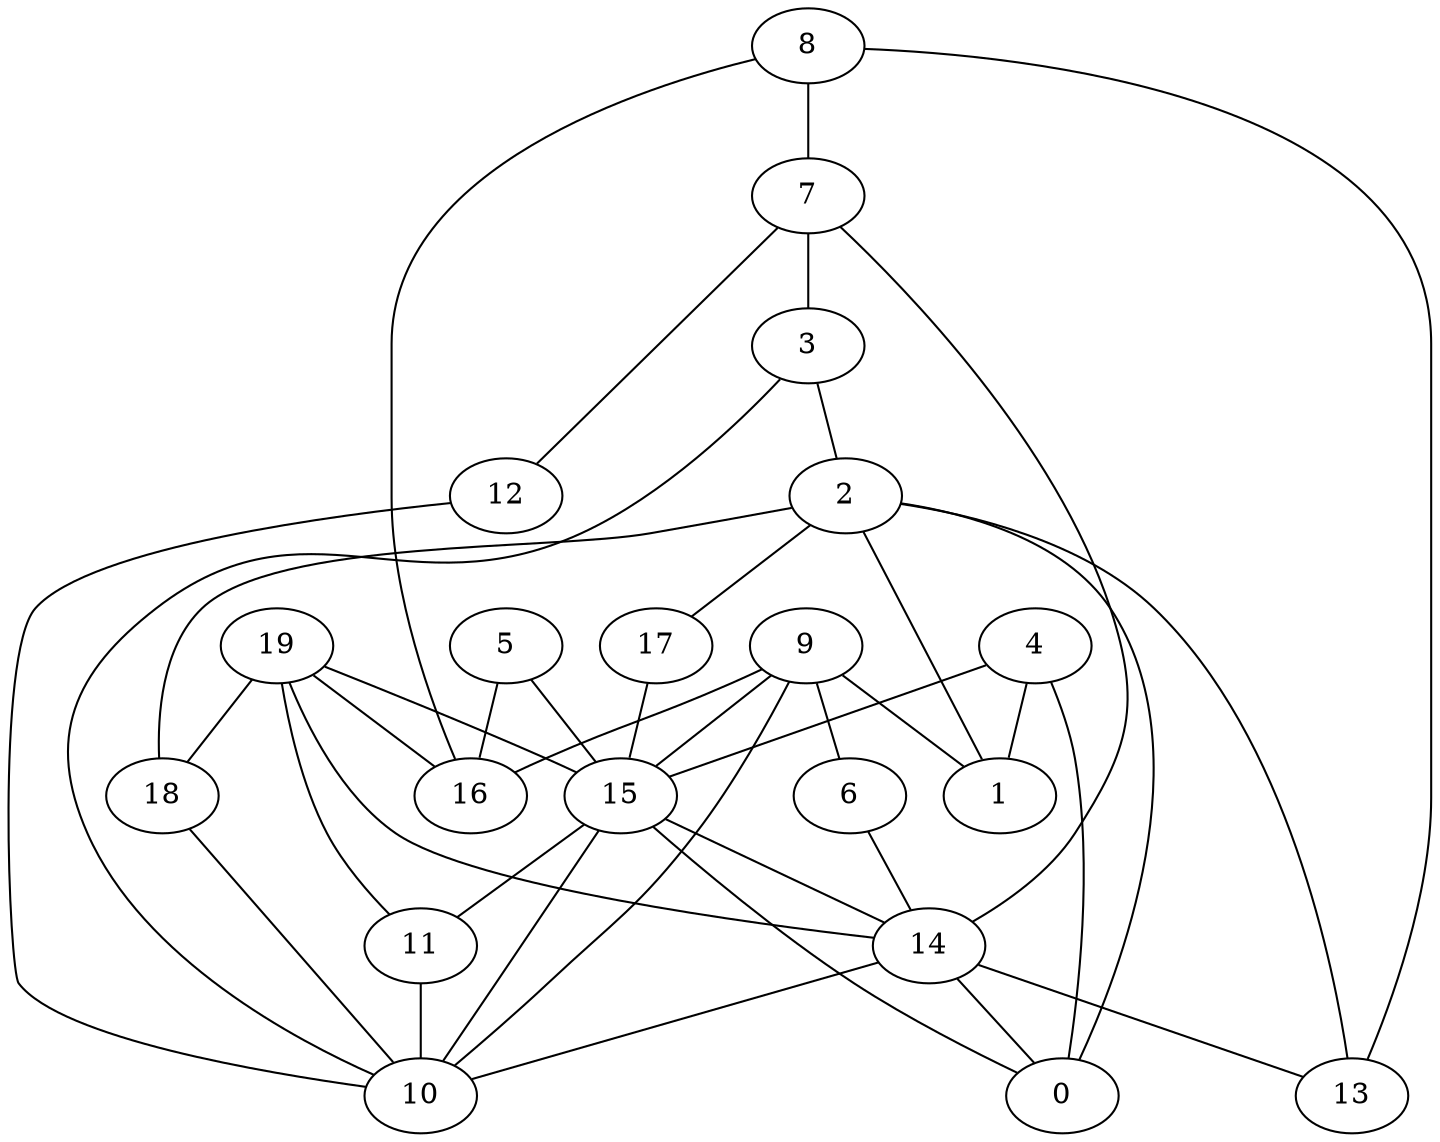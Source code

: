digraph GG_graph {

subgraph G_graph {
edge [color = black]
"4" -> "1" [dir = none]
"4" -> "15" [dir = none]
"4" -> "0" [dir = none]
"5" -> "15" [dir = none]
"5" -> "16" [dir = none]
"2" -> "13" [dir = none]
"2" -> "0" [dir = none]
"2" -> "1" [dir = none]
"2" -> "18" [dir = none]
"2" -> "17" [dir = none]
"8" -> "7" [dir = none]
"8" -> "13" [dir = none]
"8" -> "16" [dir = none]
"3" -> "10" [dir = none]
"3" -> "2" [dir = none]
"9" -> "15" [dir = none]
"9" -> "10" [dir = none]
"9" -> "16" [dir = none]
"9" -> "1" [dir = none]
"9" -> "6" [dir = none]
"6" -> "14" [dir = none]
"19" -> "16" [dir = none]
"19" -> "11" [dir = none]
"19" -> "14" [dir = none]
"19" -> "15" [dir = none]
"19" -> "18" [dir = none]
"12" -> "10" [dir = none]
"17" -> "15" [dir = none]
"7" -> "14" [dir = none]
"7" -> "12" [dir = none]
"15" -> "0" [dir = none]
"15" -> "10" [dir = none]
"15" -> "14" [dir = none]
"18" -> "10" [dir = none]
"11" -> "10" [dir = none]
"14" -> "10" [dir = none]
"14" -> "0" [dir = none]
"14" -> "13" [dir = none]
"15" -> "11" [dir = none]
"7" -> "3" [dir = none]
}

}
